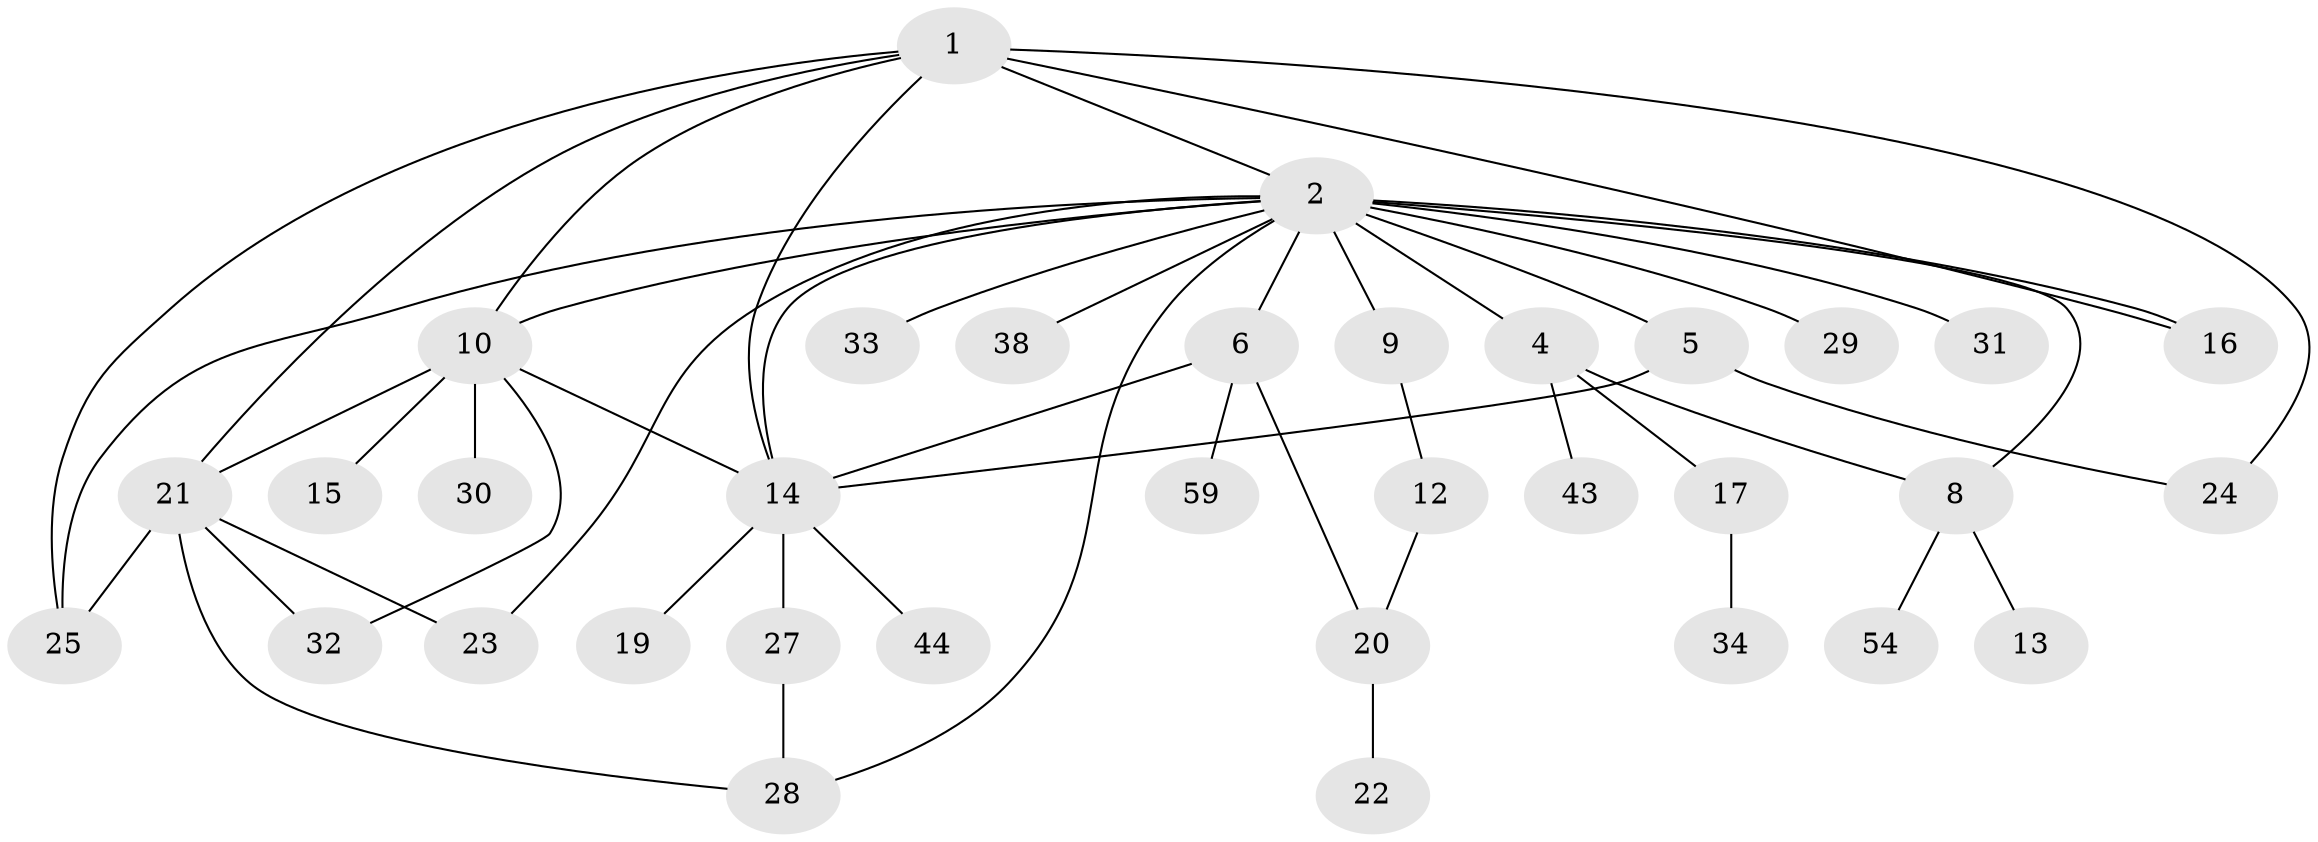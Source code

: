 // original degree distribution, {8: 0.029411764705882353, 22: 0.014705882352941176, 6: 0.014705882352941176, 4: 0.08823529411764706, 2: 0.17647058823529413, 3: 0.14705882352941177, 9: 0.014705882352941176, 1: 0.47058823529411764, 11: 0.014705882352941176, 7: 0.014705882352941176, 5: 0.014705882352941176}
// Generated by graph-tools (version 1.1) at 2025/14/03/09/25 04:14:39]
// undirected, 34 vertices, 49 edges
graph export_dot {
graph [start="1"]
  node [color=gray90,style=filled];
  1 [super="+40"];
  2 [super="+39+35+26+62+49+42+3"];
  4 [super="+47+66"];
  5;
  6;
  8;
  9;
  10 [super="+11"];
  12 [super="+36"];
  13;
  14 [super="+18+68"];
  15;
  16;
  17;
  19;
  20 [super="+63+45"];
  21 [super="+58+55+65"];
  22;
  23;
  24 [super="+41"];
  25 [super="+56"];
  27 [super="+61+48+37"];
  28;
  29;
  30;
  31;
  32;
  33 [super="+50"];
  34;
  38;
  43;
  44;
  54;
  59;
  1 -- 2 [weight=2];
  1 -- 10;
  1 -- 16;
  1 -- 24;
  1 -- 25;
  1 -- 21;
  1 -- 14;
  2 -- 4 [weight=2];
  2 -- 5 [weight=2];
  2 -- 6;
  2 -- 9 [weight=2];
  2 -- 16;
  2 -- 29;
  2 -- 31;
  2 -- 33;
  2 -- 38;
  2 -- 25;
  2 -- 14;
  2 -- 28;
  2 -- 23;
  2 -- 8;
  2 -- 10;
  4 -- 8;
  4 -- 17;
  4 -- 43;
  5 -- 14;
  5 -- 24;
  6 -- 14;
  6 -- 59;
  6 -- 20;
  8 -- 13;
  8 -- 54;
  9 -- 12;
  10 -- 32;
  10 -- 21;
  10 -- 30;
  10 -- 14;
  10 -- 15;
  12 -- 20;
  14 -- 19;
  14 -- 27;
  14 -- 44;
  17 -- 34;
  20 -- 22;
  21 -- 28;
  21 -- 32;
  21 -- 25 [weight=2];
  21 -- 23;
  27 -- 28;
}

